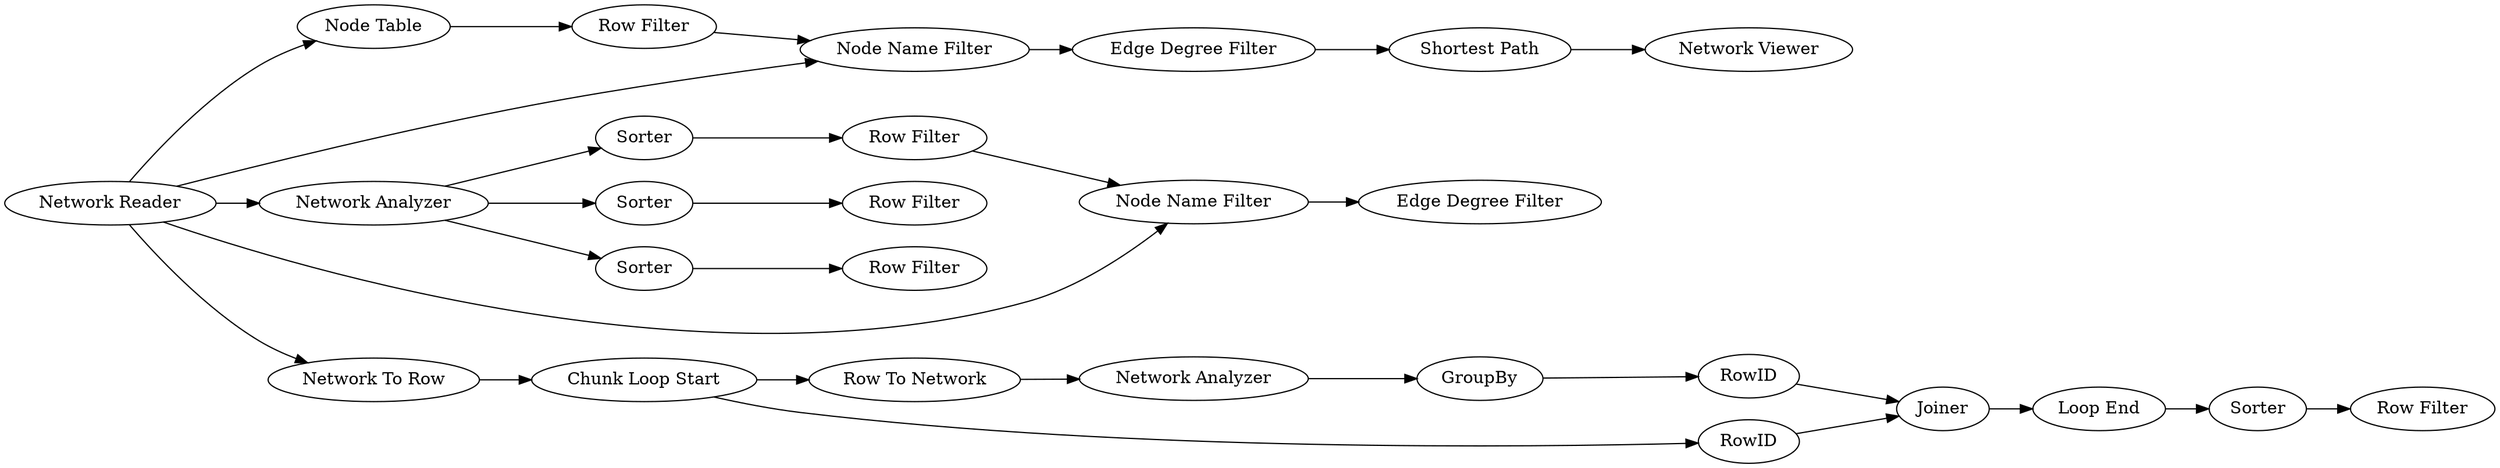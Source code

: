 digraph {
	1 [label="Network Reader"]
	17 [label="Node Table"]
	18 [label="Node Name Filter"]
	19 [label="Row Filter"]
	20 [label="Network Viewer"]
	21 [label="Shortest Path"]
	22 [label="Edge Degree Filter"]
	27 [label="Network Analyzer"]
	28 [label=Sorter]
	29 [label="Row Filter"]
	30 [label="Edge Degree Filter"]
	31 [label="Node Name Filter"]
	32 [label="Network To Row"]
	33 [label="Chunk Loop Start"]
	34 [label="Network Analyzer"]
	35 [label="Row To Network"]
	36 [label=GroupBy]
	38 [label=Joiner]
	41 [label="Loop End"]
	42 [label=Sorter]
	43 [label="Row Filter"]
	44 [label=Sorter]
	45 [label="Row Filter"]
	46 [label="Row Filter"]
	47 [label=Sorter]
	48 [label=RowID]
	49 [label=RowID]
	1 -> 17
	1 -> 18
	1 -> 27
	1 -> 31
	1 -> 32
	17 -> 19
	18 -> 22
	19 -> 18
	21 -> 20
	22 -> 21
	27 -> 28
	27 -> 47
	27 -> 44
	28 -> 29
	29 -> 31
	31 -> 30
	32 -> 33
	33 -> 35
	33 -> 49
	34 -> 36
	35 -> 34
	36 -> 48
	38 -> 41
	41 -> 42
	42 -> 43
	44 -> 45
	47 -> 46
	48 -> 38
	49 -> 38
	rankdir=LR
}
